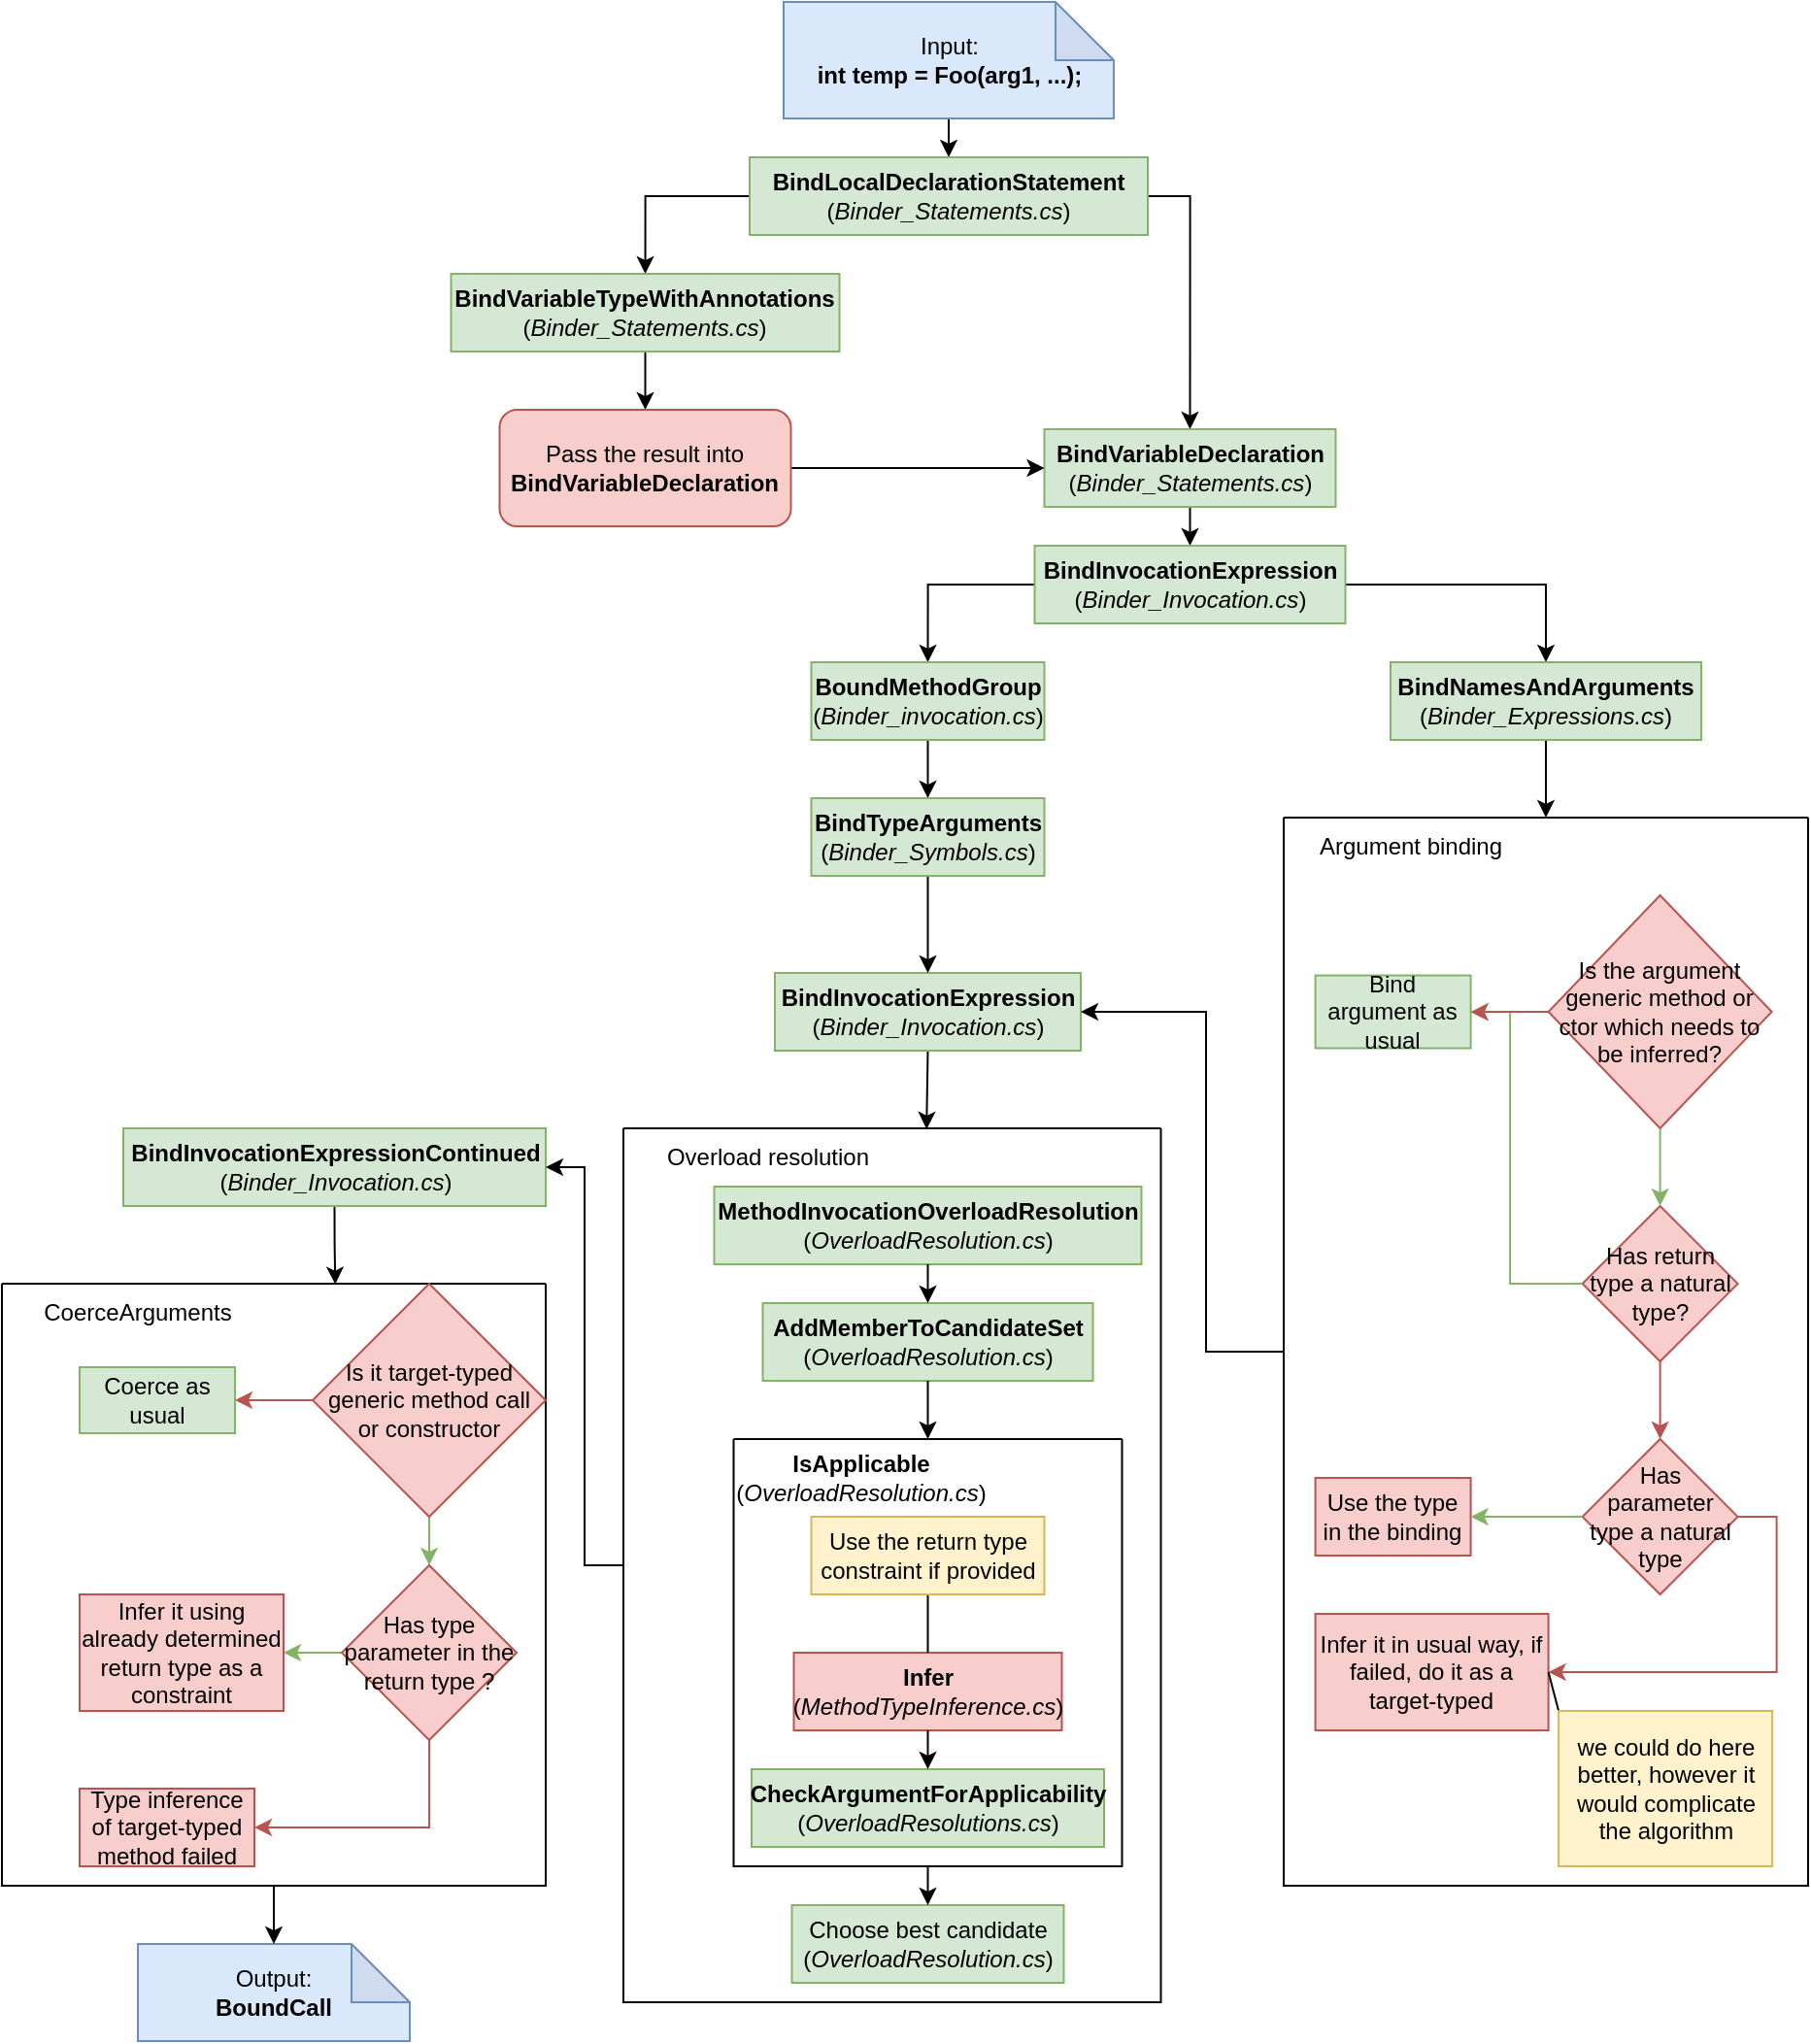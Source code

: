 <mxfile version="21.3.8" type="device">
  <diagram name="Page-1" id="du5PRKcVOTlr9LgR9WWD">
    <mxGraphModel dx="2876" dy="1126" grid="1" gridSize="10" guides="1" tooltips="1" connect="1" arrows="1" fold="1" page="1" pageScale="1" pageWidth="827" pageHeight="1169" math="0" shadow="0">
      <root>
        <mxCell id="0" />
        <mxCell id="1" parent="0" />
        <mxCell id="HiPX2ZG_8M-1gJtPcTxc-6" style="edgeStyle=orthogonalEdgeStyle;rounded=0;orthogonalLoop=1;jettySize=auto;html=1;exitX=0.5;exitY=1;exitDx=0;exitDy=0;exitPerimeter=0;entryX=0.5;entryY=0;entryDx=0;entryDy=0;" parent="1" source="HiPX2ZG_8M-1gJtPcTxc-1" target="HiPX2ZG_8M-1gJtPcTxc-2" edge="1">
          <mxGeometry relative="1" as="geometry" />
        </mxCell>
        <mxCell id="HiPX2ZG_8M-1gJtPcTxc-1" value="Input:&lt;br&gt;&lt;b&gt;int temp = Foo(arg1, ...);&lt;/b&gt;" style="shape=note;whiteSpace=wrap;html=1;backgroundOutline=1;darkOpacity=0.05;fillColor=#dae8fc;strokeColor=#6c8ebf;" parent="1" vertex="1">
          <mxGeometry x="322.5" y="20" width="170" height="60" as="geometry" />
        </mxCell>
        <mxCell id="HiPX2ZG_8M-1gJtPcTxc-7" style="rounded=0;orthogonalLoop=1;jettySize=auto;html=1;exitX=0;exitY=0.5;exitDx=0;exitDy=0;entryX=0.5;entryY=0;entryDx=0;entryDy=0;edgeStyle=orthogonalEdgeStyle;" parent="1" source="HiPX2ZG_8M-1gJtPcTxc-2" target="HiPX2ZG_8M-1gJtPcTxc-3" edge="1">
          <mxGeometry relative="1" as="geometry" />
        </mxCell>
        <mxCell id="HiPX2ZG_8M-1gJtPcTxc-46" style="rounded=0;orthogonalLoop=1;jettySize=auto;html=1;exitX=1;exitY=0.5;exitDx=0;exitDy=0;edgeStyle=orthogonalEdgeStyle;entryX=0.5;entryY=0;entryDx=0;entryDy=0;" parent="1" source="HiPX2ZG_8M-1gJtPcTxc-2" target="HiPX2ZG_8M-1gJtPcTxc-4" edge="1">
          <mxGeometry relative="1" as="geometry">
            <mxPoint x="540" y="180" as="targetPoint" />
          </mxGeometry>
        </mxCell>
        <mxCell id="HiPX2ZG_8M-1gJtPcTxc-2" value="&lt;b&gt;BindLocalDeclarationStatement&lt;/b&gt; (&lt;i&gt;Binder_Statements.cs&lt;/i&gt;)" style="rounded=0;whiteSpace=wrap;html=1;fillColor=#d5e8d4;strokeColor=#82b366;" parent="1" vertex="1">
          <mxGeometry x="305" y="100" width="205" height="40" as="geometry" />
        </mxCell>
        <mxCell id="HiPX2ZG_8M-1gJtPcTxc-48" style="rounded=0;orthogonalLoop=1;jettySize=auto;html=1;exitX=0.5;exitY=1;exitDx=0;exitDy=0;entryX=0.5;entryY=0;entryDx=0;entryDy=0;" parent="1" source="HiPX2ZG_8M-1gJtPcTxc-3" target="HiPX2ZG_8M-1gJtPcTxc-49" edge="1">
          <mxGeometry relative="1" as="geometry" />
        </mxCell>
        <mxCell id="HiPX2ZG_8M-1gJtPcTxc-3" value="&lt;b&gt;BindVariableTypeWithAnnotations&lt;/b&gt;&lt;br&gt;(&lt;i&gt;Binder_Statements.cs&lt;/i&gt;)" style="rounded=0;whiteSpace=wrap;html=1;fillColor=#d5e8d4;strokeColor=#82b366;" parent="1" vertex="1">
          <mxGeometry x="151.25" y="160" width="200" height="40" as="geometry" />
        </mxCell>
        <mxCell id="HiPX2ZG_8M-1gJtPcTxc-9" style="rounded=0;orthogonalLoop=1;jettySize=auto;html=1;exitX=0.5;exitY=1;exitDx=0;exitDy=0;entryX=0.5;entryY=0;entryDx=0;entryDy=0;" parent="1" source="HiPX2ZG_8M-1gJtPcTxc-4" target="HiPX2ZG_8M-1gJtPcTxc-5" edge="1">
          <mxGeometry relative="1" as="geometry" />
        </mxCell>
        <mxCell id="HiPX2ZG_8M-1gJtPcTxc-4" value="&lt;b&gt;BindVariableDeclaration&lt;/b&gt;&lt;br&gt;(&lt;i&gt;Binder_Statements.cs&lt;/i&gt;)" style="rounded=0;whiteSpace=wrap;html=1;fillColor=#d5e8d4;strokeColor=#82b366;" parent="1" vertex="1">
          <mxGeometry x="456.75" y="240" width="150" height="40" as="geometry" />
        </mxCell>
        <mxCell id="HiPX2ZG_8M-1gJtPcTxc-12" style="rounded=0;orthogonalLoop=1;jettySize=auto;html=1;exitX=0;exitY=0.5;exitDx=0;exitDy=0;entryX=0.5;entryY=0;entryDx=0;entryDy=0;edgeStyle=orthogonalEdgeStyle;" parent="1" source="HiPX2ZG_8M-1gJtPcTxc-5" target="HiPX2ZG_8M-1gJtPcTxc-10" edge="1">
          <mxGeometry relative="1" as="geometry" />
        </mxCell>
        <mxCell id="HiPX2ZG_8M-1gJtPcTxc-13" style="rounded=0;orthogonalLoop=1;jettySize=auto;html=1;exitX=1;exitY=0.5;exitDx=0;exitDy=0;entryX=0.5;entryY=0;entryDx=0;entryDy=0;edgeStyle=orthogonalEdgeStyle;" parent="1" source="HiPX2ZG_8M-1gJtPcTxc-5" target="HiPX2ZG_8M-1gJtPcTxc-11" edge="1">
          <mxGeometry relative="1" as="geometry" />
        </mxCell>
        <mxCell id="HiPX2ZG_8M-1gJtPcTxc-5" value="&lt;b&gt;BindInvocationExpression&lt;/b&gt;&lt;br&gt;(&lt;i&gt;Binder_Invocation.cs&lt;/i&gt;)" style="rounded=0;whiteSpace=wrap;html=1;fillColor=#d5e8d4;strokeColor=#82b366;" parent="1" vertex="1">
          <mxGeometry x="451.75" y="300" width="160" height="40" as="geometry" />
        </mxCell>
        <mxCell id="HiPX2ZG_8M-1gJtPcTxc-17" style="rounded=0;orthogonalLoop=1;jettySize=auto;html=1;exitX=0.5;exitY=1;exitDx=0;exitDy=0;entryX=0.5;entryY=0;entryDx=0;entryDy=0;" parent="1" source="HiPX2ZG_8M-1gJtPcTxc-10" target="HiPX2ZG_8M-1gJtPcTxc-16" edge="1">
          <mxGeometry relative="1" as="geometry" />
        </mxCell>
        <mxCell id="HiPX2ZG_8M-1gJtPcTxc-10" value="&lt;b&gt;BoundMethodGroup&lt;/b&gt;&lt;br&gt;(&lt;i&gt;Binder_invocation.cs&lt;/i&gt;)" style="rounded=0;whiteSpace=wrap;html=1;fillColor=#d5e8d4;strokeColor=#82b366;" parent="1" vertex="1">
          <mxGeometry x="336.75" y="360" width="120" height="40" as="geometry" />
        </mxCell>
        <mxCell id="nCy0h02ZTnK_7BUIQrrX-138" style="edgeStyle=orthogonalEdgeStyle;rounded=0;orthogonalLoop=1;jettySize=auto;html=1;exitX=0.5;exitY=1;exitDx=0;exitDy=0;entryX=0.5;entryY=0;entryDx=0;entryDy=0;" parent="1" source="HiPX2ZG_8M-1gJtPcTxc-11" target="nCy0h02ZTnK_7BUIQrrX-99" edge="1">
          <mxGeometry relative="1" as="geometry" />
        </mxCell>
        <mxCell id="HiPX2ZG_8M-1gJtPcTxc-11" value="&lt;b&gt;BindNamesAndArguments&lt;/b&gt;&lt;br&gt;(&lt;i&gt;Binder_Expressions.cs&lt;/i&gt;)" style="rounded=0;whiteSpace=wrap;html=1;fillColor=#d5e8d4;strokeColor=#82b366;" parent="1" vertex="1">
          <mxGeometry x="635" y="360" width="160" height="40" as="geometry" />
        </mxCell>
        <mxCell id="HiPX2ZG_8M-1gJtPcTxc-21" style="rounded=0;orthogonalLoop=1;jettySize=auto;html=1;exitX=0.5;exitY=1;exitDx=0;exitDy=0;entryX=0.564;entryY=0.001;entryDx=0;entryDy=0;entryPerimeter=0;" parent="1" source="HiPX2ZG_8M-1gJtPcTxc-14" target="HiPX2ZG_8M-1gJtPcTxc-42" edge="1">
          <mxGeometry relative="1" as="geometry" />
        </mxCell>
        <mxCell id="HiPX2ZG_8M-1gJtPcTxc-14" value="&lt;b&gt;BindInvocationExpression&lt;br&gt;&lt;/b&gt;(&lt;i&gt;Binder_Invocation.cs&lt;/i&gt;)" style="rounded=0;whiteSpace=wrap;html=1;fillColor=#d5e8d4;strokeColor=#82b366;" parent="1" vertex="1">
          <mxGeometry x="318" y="520" width="157.5" height="40" as="geometry" />
        </mxCell>
        <mxCell id="HiPX2ZG_8M-1gJtPcTxc-18" style="rounded=0;orthogonalLoop=1;jettySize=auto;html=1;exitX=0.5;exitY=1;exitDx=0;exitDy=0;entryX=0.5;entryY=0;entryDx=0;entryDy=0;" parent="1" source="HiPX2ZG_8M-1gJtPcTxc-16" target="HiPX2ZG_8M-1gJtPcTxc-14" edge="1">
          <mxGeometry relative="1" as="geometry" />
        </mxCell>
        <mxCell id="HiPX2ZG_8M-1gJtPcTxc-16" value="&lt;b&gt;BindTypeArguments&lt;/b&gt;&lt;br&gt;(&lt;i&gt;Binder_Symbols.cs&lt;/i&gt;)" style="rounded=0;whiteSpace=wrap;html=1;fillColor=#d5e8d4;strokeColor=#82b366;" parent="1" vertex="1">
          <mxGeometry x="336.75" y="430" width="120" height="40" as="geometry" />
        </mxCell>
        <mxCell id="nCy0h02ZTnK_7BUIQrrX-150" style="edgeStyle=orthogonalEdgeStyle;rounded=0;orthogonalLoop=1;jettySize=auto;html=1;exitX=0.5;exitY=1;exitDx=0;exitDy=0;entryX=0.613;entryY=0.001;entryDx=0;entryDy=0;entryPerimeter=0;" parent="1" source="HiPX2ZG_8M-1gJtPcTxc-35" target="nCy0h02ZTnK_7BUIQrrX-107" edge="1">
          <mxGeometry relative="1" as="geometry" />
        </mxCell>
        <mxCell id="HiPX2ZG_8M-1gJtPcTxc-35" value="&lt;b&gt;BindInvocationExpressionContinued&lt;br&gt;&lt;/b&gt;(&lt;i&gt;Binder_Invocation.cs&lt;/i&gt;)" style="rounded=0;whiteSpace=wrap;html=1;fillColor=#d5e8d4;strokeColor=#82b366;" parent="1" vertex="1">
          <mxGeometry x="-17.5" y="600" width="217.5" height="40" as="geometry" />
        </mxCell>
        <mxCell id="HiPX2ZG_8M-1gJtPcTxc-40" value="Output:&lt;br&gt;&lt;b&gt;BoundCall&lt;/b&gt;" style="shape=note;whiteSpace=wrap;html=1;backgroundOutline=1;darkOpacity=0.05;fillColor=#dae8fc;strokeColor=#6c8ebf;" parent="1" vertex="1">
          <mxGeometry x="-10" y="1020" width="140" height="50" as="geometry" />
        </mxCell>
        <mxCell id="HiPX2ZG_8M-1gJtPcTxc-50" style="rounded=0;orthogonalLoop=1;jettySize=auto;html=1;exitX=1;exitY=0.5;exitDx=0;exitDy=0;entryX=0;entryY=0.5;entryDx=0;entryDy=0;" parent="1" source="HiPX2ZG_8M-1gJtPcTxc-49" target="HiPX2ZG_8M-1gJtPcTxc-4" edge="1">
          <mxGeometry relative="1" as="geometry">
            <mxPoint x="365.25" y="240" as="sourcePoint" />
          </mxGeometry>
        </mxCell>
        <mxCell id="HiPX2ZG_8M-1gJtPcTxc-49" value="Pass the result into &lt;b&gt;BindVariableDeclaration&lt;/b&gt;" style="rounded=1;whiteSpace=wrap;html=1;fillColor=#f8cecc;strokeColor=#b85450;" parent="1" vertex="1">
          <mxGeometry x="176.25" y="230" width="150" height="60" as="geometry" />
        </mxCell>
        <mxCell id="jshdmk6iU9__TdH3C5um-5" style="edgeStyle=orthogonalEdgeStyle;rounded=0;orthogonalLoop=1;jettySize=auto;html=1;exitX=0;exitY=0.5;exitDx=0;exitDy=0;entryX=1;entryY=0.5;entryDx=0;entryDy=0;" edge="1" parent="1" source="nCy0h02ZTnK_7BUIQrrX-99" target="HiPX2ZG_8M-1gJtPcTxc-14">
          <mxGeometry relative="1" as="geometry">
            <Array as="points">
              <mxPoint x="540" y="715" />
              <mxPoint x="540" y="540" />
            </Array>
          </mxGeometry>
        </mxCell>
        <mxCell id="nCy0h02ZTnK_7BUIQrrX-99" value="" style="swimlane;startSize=0;" parent="1" vertex="1">
          <mxGeometry x="580" y="440" width="270" height="550" as="geometry" />
        </mxCell>
        <mxCell id="nCy0h02ZTnK_7BUIQrrX-100" value="Argument binding" style="text;html=1;align=center;verticalAlign=middle;resizable=0;points=[];autosize=1;strokeColor=none;fillColor=none;" parent="nCy0h02ZTnK_7BUIQrrX-99" vertex="1">
          <mxGeometry x="5" width="120" height="30" as="geometry" />
        </mxCell>
        <mxCell id="nCy0h02ZTnK_7BUIQrrX-6" value="Bind argument as usual" style="rounded=0;whiteSpace=wrap;html=1;fillColor=#d5e8d4;strokeColor=#82b366;" parent="nCy0h02ZTnK_7BUIQrrX-99" vertex="1">
          <mxGeometry x="16.3" y="81.25" width="80" height="37.5" as="geometry" />
        </mxCell>
        <mxCell id="nCy0h02ZTnK_7BUIQrrX-77" value="Use the type in the binding" style="rounded=0;whiteSpace=wrap;html=1;fillColor=#f8cecc;strokeColor=#b85450;" parent="nCy0h02ZTnK_7BUIQrrX-99" vertex="1">
          <mxGeometry x="16.3" y="340" width="80" height="40" as="geometry" />
        </mxCell>
        <mxCell id="nCy0h02ZTnK_7BUIQrrX-34" value="Has return type a natural type?" style="rhombus;whiteSpace=wrap;html=1;fillColor=#f8cecc;strokeColor=#b85450;" parent="nCy0h02ZTnK_7BUIQrrX-99" vertex="1">
          <mxGeometry x="153.8" y="200" width="80" height="80" as="geometry" />
        </mxCell>
        <mxCell id="nCy0h02ZTnK_7BUIQrrX-75" value="Has parameter type a natural type" style="rhombus;whiteSpace=wrap;html=1;fillColor=#f8cecc;strokeColor=#b85450;" parent="nCy0h02ZTnK_7BUIQrrX-99" vertex="1">
          <mxGeometry x="153.8" y="320" width="80" height="80" as="geometry" />
        </mxCell>
        <mxCell id="nCy0h02ZTnK_7BUIQrrX-69" style="edgeStyle=orthogonalEdgeStyle;rounded=0;orthogonalLoop=1;jettySize=auto;html=1;exitX=0;exitY=0.5;exitDx=0;exitDy=0;entryX=1;entryY=0.5;entryDx=0;entryDy=0;fillColor=#d5e8d4;strokeColor=#82b366;" parent="nCy0h02ZTnK_7BUIQrrX-99" source="nCy0h02ZTnK_7BUIQrrX-34" target="nCy0h02ZTnK_7BUIQrrX-6" edge="1">
          <mxGeometry relative="1" as="geometry">
            <mxPoint x="206.55" y="262" as="targetPoint" />
            <Array as="points">
              <mxPoint x="116.55" y="240" />
              <mxPoint x="116.55" y="100" />
            </Array>
          </mxGeometry>
        </mxCell>
        <mxCell id="nCy0h02ZTnK_7BUIQrrX-76" style="edgeStyle=orthogonalEdgeStyle;rounded=0;orthogonalLoop=1;jettySize=auto;html=1;exitX=0.5;exitY=1;exitDx=0;exitDy=0;entryX=0.5;entryY=0;entryDx=0;entryDy=0;fillColor=#f8cecc;strokeColor=#b85450;" parent="nCy0h02ZTnK_7BUIQrrX-99" source="nCy0h02ZTnK_7BUIQrrX-34" target="nCy0h02ZTnK_7BUIQrrX-75" edge="1">
          <mxGeometry relative="1" as="geometry" />
        </mxCell>
        <mxCell id="nCy0h02ZTnK_7BUIQrrX-78" style="edgeStyle=orthogonalEdgeStyle;rounded=0;orthogonalLoop=1;jettySize=auto;html=1;exitX=0;exitY=0.5;exitDx=0;exitDy=0;entryX=1;entryY=0.5;entryDx=0;entryDy=0;fillColor=#d5e8d4;strokeColor=#82b366;" parent="nCy0h02ZTnK_7BUIQrrX-99" source="nCy0h02ZTnK_7BUIQrrX-75" target="nCy0h02ZTnK_7BUIQrrX-77" edge="1">
          <mxGeometry relative="1" as="geometry" />
        </mxCell>
        <mxCell id="nCy0h02ZTnK_7BUIQrrX-80" style="edgeStyle=orthogonalEdgeStyle;rounded=0;orthogonalLoop=1;jettySize=auto;html=1;exitX=1;exitY=0.5;exitDx=0;exitDy=0;entryX=1;entryY=0.5;entryDx=0;entryDy=0;fillColor=#f8cecc;strokeColor=#b85450;" parent="nCy0h02ZTnK_7BUIQrrX-99" source="nCy0h02ZTnK_7BUIQrrX-75" target="nCy0h02ZTnK_7BUIQrrX-128" edge="1">
          <mxGeometry relative="1" as="geometry">
            <mxPoint x="296.55" y="400" as="targetPoint" />
          </mxGeometry>
        </mxCell>
        <mxCell id="nCy0h02ZTnK_7BUIQrrX-140" style="edgeStyle=orthogonalEdgeStyle;rounded=0;orthogonalLoop=1;jettySize=auto;html=1;exitX=0;exitY=0.5;exitDx=0;exitDy=0;fillColor=#f8cecc;strokeColor=#b85450;" parent="nCy0h02ZTnK_7BUIQrrX-99" source="nCy0h02ZTnK_7BUIQrrX-2" edge="1">
          <mxGeometry relative="1" as="geometry">
            <mxPoint x="96.31" y="100.153" as="targetPoint" />
          </mxGeometry>
        </mxCell>
        <mxCell id="nCy0h02ZTnK_7BUIQrrX-2" value="Is the argument generic method or ctor which needs to be inferred?" style="rhombus;whiteSpace=wrap;html=1;fillColor=#f8cecc;strokeColor=#b85450;" parent="nCy0h02ZTnK_7BUIQrrX-99" vertex="1">
          <mxGeometry x="136.3" y="40" width="115" height="120" as="geometry" />
        </mxCell>
        <mxCell id="nCy0h02ZTnK_7BUIQrrX-96" style="edgeStyle=orthogonalEdgeStyle;rounded=0;orthogonalLoop=1;jettySize=auto;html=1;exitX=0.5;exitY=1;exitDx=0;exitDy=0;entryX=0.5;entryY=0;entryDx=0;entryDy=0;fillColor=#d5e8d4;strokeColor=#82b366;" parent="nCy0h02ZTnK_7BUIQrrX-99" source="nCy0h02ZTnK_7BUIQrrX-2" target="nCy0h02ZTnK_7BUIQrrX-34" edge="1">
          <mxGeometry relative="1" as="geometry">
            <mxPoint x="237.05" y="142.5" as="sourcePoint" />
          </mxGeometry>
        </mxCell>
        <mxCell id="nCy0h02ZTnK_7BUIQrrX-128" value="Infer it in usual way, if failed, do it as a target-typed" style="rounded=0;whiteSpace=wrap;html=1;fillColor=#f8cecc;strokeColor=#b85450;" parent="nCy0h02ZTnK_7BUIQrrX-99" vertex="1">
          <mxGeometry x="16.3" y="410" width="120" height="60" as="geometry" />
        </mxCell>
        <mxCell id="nCy0h02ZTnK_7BUIQrrX-147" style="rounded=0;orthogonalLoop=1;jettySize=auto;html=1;exitX=0;exitY=0;exitDx=0;exitDy=0;entryX=1;entryY=0.5;entryDx=0;entryDy=0;endArrow=none;endFill=0;" parent="nCy0h02ZTnK_7BUIQrrX-99" source="nCy0h02ZTnK_7BUIQrrX-131" target="nCy0h02ZTnK_7BUIQrrX-128" edge="1">
          <mxGeometry relative="1" as="geometry" />
        </mxCell>
        <mxCell id="nCy0h02ZTnK_7BUIQrrX-131" value="we could do here better, however it would complicate the algorithm" style="rounded=0;whiteSpace=wrap;html=1;fillColor=#fff2cc;strokeColor=#d6b656;" parent="nCy0h02ZTnK_7BUIQrrX-99" vertex="1">
          <mxGeometry x="141.55" y="460" width="110" height="80" as="geometry" />
        </mxCell>
        <mxCell id="jshdmk6iU9__TdH3C5um-3" style="edgeStyle=orthogonalEdgeStyle;rounded=0;orthogonalLoop=1;jettySize=auto;html=1;exitX=0.5;exitY=1;exitDx=0;exitDy=0;" edge="1" parent="1" source="nCy0h02ZTnK_7BUIQrrX-107" target="HiPX2ZG_8M-1gJtPcTxc-40">
          <mxGeometry relative="1" as="geometry" />
        </mxCell>
        <mxCell id="nCy0h02ZTnK_7BUIQrrX-107" value="" style="swimlane;startSize=0;" parent="1" vertex="1">
          <mxGeometry x="-80" y="680" width="280" height="310" as="geometry" />
        </mxCell>
        <mxCell id="nCy0h02ZTnK_7BUIQrrX-108" value="CoerceArguments" style="text;html=1;strokeColor=none;fillColor=none;align=center;verticalAlign=middle;whiteSpace=wrap;rounded=0;" parent="nCy0h02ZTnK_7BUIQrrX-107" vertex="1">
          <mxGeometry x="40" width="60" height="30" as="geometry" />
        </mxCell>
        <mxCell id="nCy0h02ZTnK_7BUIQrrX-114" style="edgeStyle=orthogonalEdgeStyle;rounded=0;orthogonalLoop=1;jettySize=auto;html=1;exitX=0.5;exitY=1;exitDx=0;exitDy=0;entryX=0.5;entryY=0;entryDx=0;entryDy=0;fillColor=#d5e8d4;strokeColor=#82b366;" parent="nCy0h02ZTnK_7BUIQrrX-107" source="nCy0h02ZTnK_7BUIQrrX-109" target="nCy0h02ZTnK_7BUIQrrX-110" edge="1">
          <mxGeometry relative="1" as="geometry" />
        </mxCell>
        <mxCell id="nCy0h02ZTnK_7BUIQrrX-117" style="edgeStyle=orthogonalEdgeStyle;rounded=0;orthogonalLoop=1;jettySize=auto;html=1;exitX=0;exitY=0.5;exitDx=0;exitDy=0;entryX=1;entryY=0.5;entryDx=0;entryDy=0;fillColor=#f8cecc;strokeColor=#b85450;" parent="nCy0h02ZTnK_7BUIQrrX-107" source="nCy0h02ZTnK_7BUIQrrX-109" target="nCy0h02ZTnK_7BUIQrrX-113" edge="1">
          <mxGeometry relative="1" as="geometry" />
        </mxCell>
        <mxCell id="nCy0h02ZTnK_7BUIQrrX-109" value="Is it target-typed generic method call or constructor" style="rhombus;whiteSpace=wrap;html=1;fillColor=#f8cecc;strokeColor=#b85450;" parent="nCy0h02ZTnK_7BUIQrrX-107" vertex="1">
          <mxGeometry x="160" width="120" height="120" as="geometry" />
        </mxCell>
        <mxCell id="nCy0h02ZTnK_7BUIQrrX-115" style="edgeStyle=orthogonalEdgeStyle;rounded=0;orthogonalLoop=1;jettySize=auto;html=1;exitX=0.5;exitY=1;exitDx=0;exitDy=0;entryX=1;entryY=0.5;entryDx=0;entryDy=0;fillColor=#f8cecc;strokeColor=#b85450;" parent="nCy0h02ZTnK_7BUIQrrX-107" source="nCy0h02ZTnK_7BUIQrrX-110" target="nCy0h02ZTnK_7BUIQrrX-112" edge="1">
          <mxGeometry relative="1" as="geometry" />
        </mxCell>
        <mxCell id="nCy0h02ZTnK_7BUIQrrX-116" style="edgeStyle=orthogonalEdgeStyle;rounded=0;orthogonalLoop=1;jettySize=auto;html=1;exitX=0;exitY=0.5;exitDx=0;exitDy=0;entryX=1;entryY=0.5;entryDx=0;entryDy=0;fillColor=#d5e8d4;strokeColor=#82b366;" parent="nCy0h02ZTnK_7BUIQrrX-107" source="nCy0h02ZTnK_7BUIQrrX-110" target="nCy0h02ZTnK_7BUIQrrX-111" edge="1">
          <mxGeometry relative="1" as="geometry" />
        </mxCell>
        <mxCell id="nCy0h02ZTnK_7BUIQrrX-110" value="Has type parameter in the return type ?" style="rhombus;whiteSpace=wrap;html=1;fillColor=#f8cecc;strokeColor=#b85450;" parent="nCy0h02ZTnK_7BUIQrrX-107" vertex="1">
          <mxGeometry x="175" y="145" width="90" height="90" as="geometry" />
        </mxCell>
        <mxCell id="nCy0h02ZTnK_7BUIQrrX-113" value="Coerce as usual" style="rounded=0;whiteSpace=wrap;html=1;fillColor=#d5e8d4;strokeColor=#82b366;" parent="nCy0h02ZTnK_7BUIQrrX-107" vertex="1">
          <mxGeometry x="40" y="43" width="80" height="34" as="geometry" />
        </mxCell>
        <mxCell id="nCy0h02ZTnK_7BUIQrrX-111" value="Infer it using already determined return type as a constraint" style="rounded=0;whiteSpace=wrap;html=1;fillColor=#f8cecc;strokeColor=#b85450;" parent="nCy0h02ZTnK_7BUIQrrX-107" vertex="1">
          <mxGeometry x="40" y="160" width="105" height="60" as="geometry" />
        </mxCell>
        <mxCell id="nCy0h02ZTnK_7BUIQrrX-112" value="Type inference of target-typed method failed" style="rounded=0;whiteSpace=wrap;html=1;fillColor=#f8cecc;strokeColor=#b85450;" parent="nCy0h02ZTnK_7BUIQrrX-107" vertex="1">
          <mxGeometry x="40" y="260" width="90" height="40" as="geometry" />
        </mxCell>
        <mxCell id="jshdmk6iU9__TdH3C5um-4" style="edgeStyle=orthogonalEdgeStyle;rounded=0;orthogonalLoop=1;jettySize=auto;html=1;exitX=0;exitY=0.5;exitDx=0;exitDy=0;entryX=1;entryY=0.5;entryDx=0;entryDy=0;" edge="1" parent="1" source="HiPX2ZG_8M-1gJtPcTxc-42" target="HiPX2ZG_8M-1gJtPcTxc-35">
          <mxGeometry relative="1" as="geometry" />
        </mxCell>
        <mxCell id="HiPX2ZG_8M-1gJtPcTxc-42" value="" style="swimlane;startSize=0;" parent="1" vertex="1">
          <mxGeometry x="240" y="600" width="276.75" height="450" as="geometry" />
        </mxCell>
        <mxCell id="HiPX2ZG_8M-1gJtPcTxc-43" value="Overload resolution" style="text;html=1;align=center;verticalAlign=middle;resizable=0;points=[];autosize=1;strokeColor=none;fillColor=none;" parent="HiPX2ZG_8M-1gJtPcTxc-42" vertex="1">
          <mxGeometry x="9" width="130" height="30" as="geometry" />
        </mxCell>
        <mxCell id="HiPX2ZG_8M-1gJtPcTxc-20" value="&lt;b&gt;MethodInvocationOverloadResolution&lt;/b&gt;&lt;br&gt;(&lt;i&gt;OverloadResolution.cs&lt;/i&gt;)" style="rounded=0;whiteSpace=wrap;html=1;fillColor=#d5e8d4;strokeColor=#82b366;" parent="HiPX2ZG_8M-1gJtPcTxc-42" vertex="1">
          <mxGeometry x="46.75" y="30" width="220" height="40" as="geometry" />
        </mxCell>
        <mxCell id="HiPX2ZG_8M-1gJtPcTxc-22" value="&lt;b&gt;AddMemberToCandidateSet&lt;/b&gt;&lt;br&gt;(&lt;i&gt;OverloadResolution.cs&lt;/i&gt;)" style="rounded=0;whiteSpace=wrap;html=1;fillColor=#d5e8d4;strokeColor=#82b366;" parent="HiPX2ZG_8M-1gJtPcTxc-42" vertex="1">
          <mxGeometry x="71.75" y="90" width="170" height="40" as="geometry" />
        </mxCell>
        <mxCell id="HiPX2ZG_8M-1gJtPcTxc-24" style="rounded=0;orthogonalLoop=1;jettySize=auto;html=1;exitX=0.5;exitY=1;exitDx=0;exitDy=0;entryX=0.5;entryY=0;entryDx=0;entryDy=0;" parent="HiPX2ZG_8M-1gJtPcTxc-42" source="HiPX2ZG_8M-1gJtPcTxc-20" target="HiPX2ZG_8M-1gJtPcTxc-22" edge="1">
          <mxGeometry relative="1" as="geometry" />
        </mxCell>
        <mxCell id="HiPX2ZG_8M-1gJtPcTxc-25" style="rounded=0;orthogonalLoop=1;jettySize=auto;html=1;exitX=0.5;exitY=1;exitDx=0;exitDy=0;entryX=0.5;entryY=0;entryDx=0;entryDy=0;" parent="HiPX2ZG_8M-1gJtPcTxc-42" source="HiPX2ZG_8M-1gJtPcTxc-22" target="nCy0h02ZTnK_7BUIQrrX-135" edge="1">
          <mxGeometry relative="1" as="geometry">
            <mxPoint x="181.25" y="150.0" as="targetPoint" />
          </mxGeometry>
        </mxCell>
        <mxCell id="HiPX2ZG_8M-1gJtPcTxc-31" value="Choose best candidate&lt;br&gt;(&lt;i&gt;OverloadResolution.cs&lt;/i&gt;)" style="rounded=0;whiteSpace=wrap;html=1;fillColor=#d5e8d4;strokeColor=#82b366;" parent="HiPX2ZG_8M-1gJtPcTxc-42" vertex="1">
          <mxGeometry x="86.75" y="400" width="140" height="40" as="geometry" />
        </mxCell>
        <mxCell id="HiPX2ZG_8M-1gJtPcTxc-33" style="rounded=0;orthogonalLoop=1;jettySize=auto;html=1;exitX=0.5;exitY=1;exitDx=0;exitDy=0;entryX=0.5;entryY=0;entryDx=0;entryDy=0;" parent="HiPX2ZG_8M-1gJtPcTxc-42" source="nCy0h02ZTnK_7BUIQrrX-135" edge="1" target="HiPX2ZG_8M-1gJtPcTxc-31">
          <mxGeometry relative="1" as="geometry">
            <mxPoint x="181.25" y="430.0" as="sourcePoint" />
            <mxPoint x="156.75" y="580" as="targetPoint" />
          </mxGeometry>
        </mxCell>
        <mxCell id="nCy0h02ZTnK_7BUIQrrX-135" value="" style="swimlane;startSize=0;" parent="HiPX2ZG_8M-1gJtPcTxc-42" vertex="1">
          <mxGeometry x="56.75" y="160" width="200" height="220" as="geometry" />
        </mxCell>
        <mxCell id="nCy0h02ZTnK_7BUIQrrX-136" value="&lt;b&gt;IsApplicable&lt;/b&gt;&lt;br&gt;(&lt;i&gt;OverloadResolution.cs&lt;/i&gt;)" style="text;html=1;align=center;verticalAlign=middle;resizable=0;points=[];autosize=1;strokeColor=none;fillColor=none;" parent="nCy0h02ZTnK_7BUIQrrX-135" vertex="1">
          <mxGeometry x="-10" width="150" height="40" as="geometry" />
        </mxCell>
        <mxCell id="HiPX2ZG_8M-1gJtPcTxc-26" value="&lt;b&gt;Infer&lt;/b&gt;&lt;br&gt;(&lt;i&gt;MethodTypeInference.cs&lt;/i&gt;)" style="rounded=0;whiteSpace=wrap;html=1;fillColor=#f8cecc;strokeColor=#b85450;" parent="nCy0h02ZTnK_7BUIQrrX-135" vertex="1">
          <mxGeometry x="31" y="110" width="138" height="40" as="geometry" />
        </mxCell>
        <mxCell id="HiPX2ZG_8M-1gJtPcTxc-27" value="&lt;b&gt;CheckArgumentForApplicability&lt;/b&gt;&lt;br&gt;(&lt;i&gt;OverloadResolutions.cs&lt;/i&gt;)" style="rounded=0;whiteSpace=wrap;html=1;fillColor=#d5e8d4;strokeColor=#82b366;" parent="nCy0h02ZTnK_7BUIQrrX-135" vertex="1">
          <mxGeometry x="9.25" y="170" width="181.5" height="40" as="geometry" />
        </mxCell>
        <mxCell id="HiPX2ZG_8M-1gJtPcTxc-30" style="rounded=0;orthogonalLoop=1;jettySize=auto;html=1;exitX=0.5;exitY=1;exitDx=0;exitDy=0;entryX=0.5;entryY=0;entryDx=0;entryDy=0;" parent="nCy0h02ZTnK_7BUIQrrX-135" source="HiPX2ZG_8M-1gJtPcTxc-26" target="HiPX2ZG_8M-1gJtPcTxc-27" edge="1">
          <mxGeometry relative="1" as="geometry" />
        </mxCell>
        <mxCell id="jshdmk6iU9__TdH3C5um-2" style="edgeStyle=orthogonalEdgeStyle;rounded=0;orthogonalLoop=1;jettySize=auto;html=1;exitX=0.5;exitY=1;exitDx=0;exitDy=0;entryX=0.5;entryY=0;entryDx=0;entryDy=0;endArrow=none;endFill=0;" edge="1" parent="nCy0h02ZTnK_7BUIQrrX-135" source="jshdmk6iU9__TdH3C5um-1" target="HiPX2ZG_8M-1gJtPcTxc-26">
          <mxGeometry relative="1" as="geometry" />
        </mxCell>
        <mxCell id="jshdmk6iU9__TdH3C5um-1" value="Use the return type constraint if provided" style="rounded=0;whiteSpace=wrap;html=1;fillColor=#fff2cc;strokeColor=#d6b656;" vertex="1" parent="nCy0h02ZTnK_7BUIQrrX-135">
          <mxGeometry x="40" y="40" width="120" height="40" as="geometry" />
        </mxCell>
      </root>
    </mxGraphModel>
  </diagram>
</mxfile>
